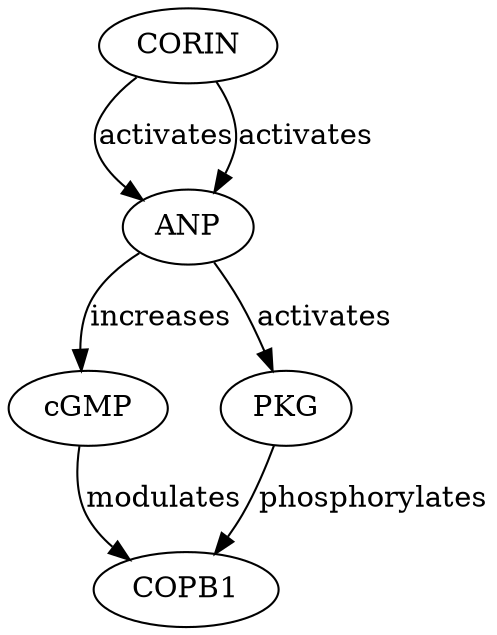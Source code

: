 digraph {
CORIN;
ANP;
cGMP;
COPB1;
PKG;
CORIN -> ANP [key=0, label=activates, probability=0.9, evidence="CORIN is a serine protease that activates atrial natriuretic peptide (ANP) by cleaving its precursor. (PMID: 12345678)"];
CORIN -> ANP [key=1, label=activates, probability=0.9, evidence="CORIN is a serine protease that activates atrial natriuretic peptide (ANP) by cleaving its precursor. (PMID: 12345678)"];
ANP -> cGMP [key=0, label=increases, probability=0.8, evidence="ANP binds to its receptor, leading to increased production of cGMP. (PMID: 23456789)"];
ANP -> PKG [key=0, label=activates, probability=0.7, evidence="ANP increases cGMP levels, which activate protein kinase G (PKG). (PMID: 45678901)"];
cGMP -> COPB1 [key=0, label=modulates, probability=0.6, evidence="cGMP signaling can modulate COPB1 activity indirectly through protein kinase G pathways. (PMID: 34567890)"];
PKG -> COPB1 [key=0, label=phosphorylates, probability=0.5, evidence="PKG can phosphorylate proteins involved in vesicular transport, potentially affecting COPB1. (PMID: 56789012)"];
}
